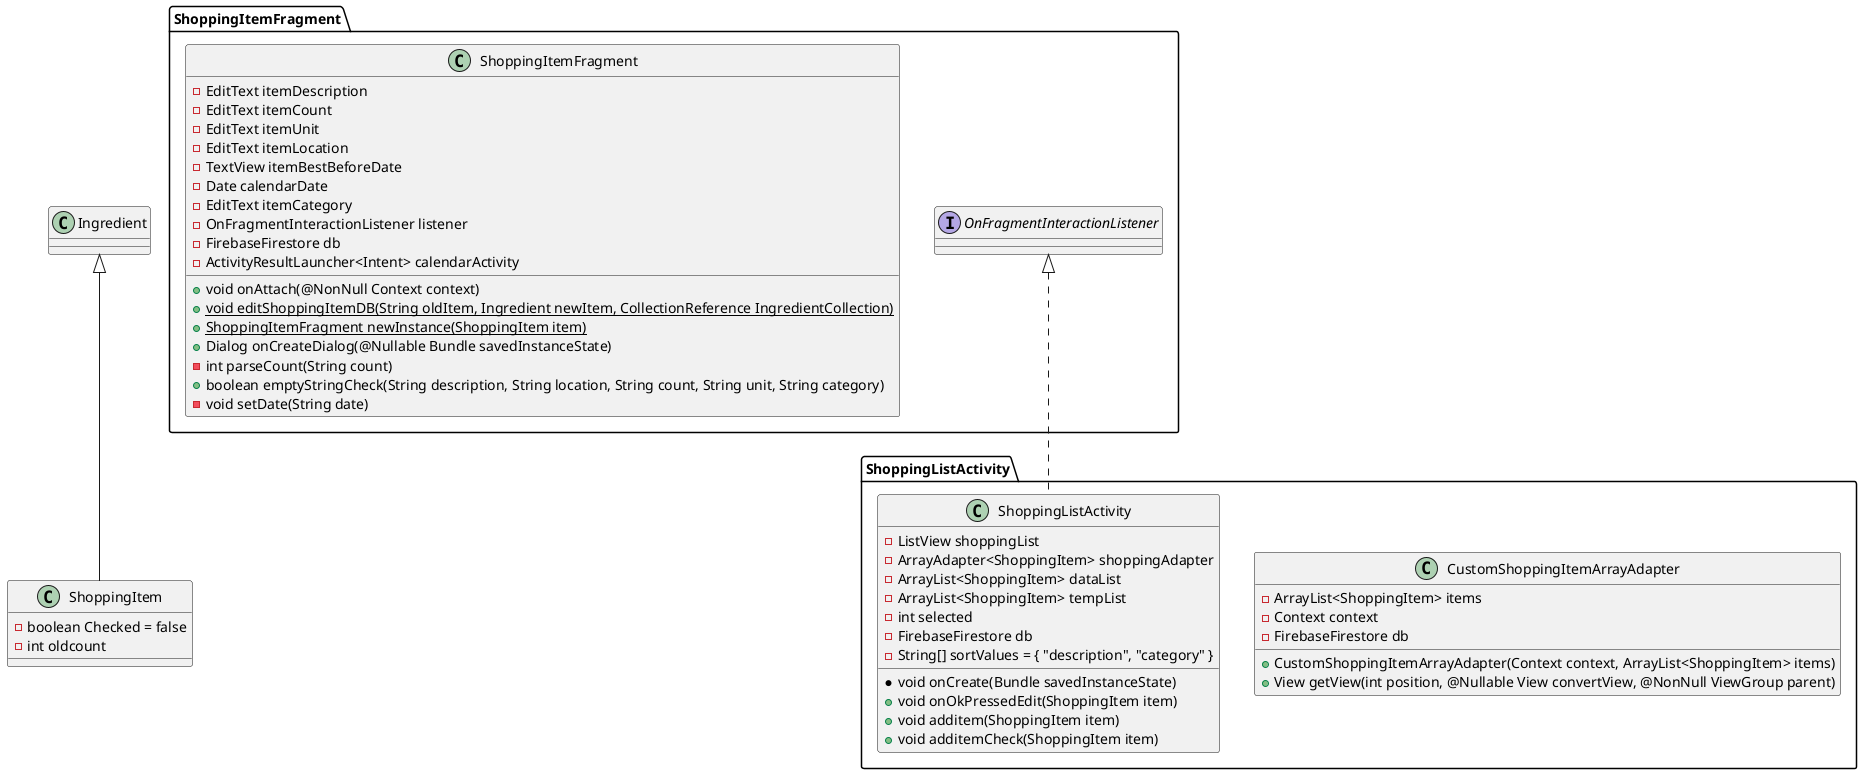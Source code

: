 @startuml
'https://plantuml.com/class-diagram

class ShoppingItem extends Ingredient
{
    -boolean Checked = false
    -int oldcount
}
class ShoppingListActivity.CustomShoppingItemArrayAdapter
{
    -ArrayList<ShoppingItem> items
    -Context context
    -FirebaseFirestore db

    +CustomShoppingItemArrayAdapter(Context context, ArrayList<ShoppingItem> items)
    +View getView(int position, @Nullable View convertView, @NonNull ViewGroup parent)
}

class ShoppingListActivity.ShoppingListActivity implements ShoppingItemFragment.OnFragmentInteractionListener
{
        -ListView shoppingList
        -ArrayAdapter<ShoppingItem> shoppingAdapter
        -ArrayList<ShoppingItem> dataList
        -ArrayList<ShoppingItem> tempList
        -int selected
        -FirebaseFirestore db
        -String[] sortValues = { "description", "category" }

        *void onCreate(Bundle savedInstanceState)
        +void onOkPressedEdit(ShoppingItem item)
        +void additem(ShoppingItem item)
        +void additemCheck(ShoppingItem item)
}

class ShoppingItemFragment.ShoppingItemFragment
{
    -EditText itemDescription
    -EditText itemCount
    -EditText itemUnit
    -EditText itemLocation
    -TextView itemBestBeforeDate
    -Date calendarDate
    -EditText itemCategory
    -OnFragmentInteractionListener listener
    -FirebaseFirestore db
    -ActivityResultLauncher<Intent> calendarActivity

    +void onAttach(@NonNull Context context)
    +{static}void editShoppingItemDB(String oldItem, Ingredient newItem, CollectionReference IngredientCollection)
    +{static} ShoppingItemFragment newInstance(ShoppingItem item)
    +Dialog onCreateDialog(@Nullable Bundle savedInstanceState)
    -int parseCount(String count)
    +boolean emptyStringCheck(String description, String location, String count, String unit, String category)
    -void setDate(String date)
}



@enduml